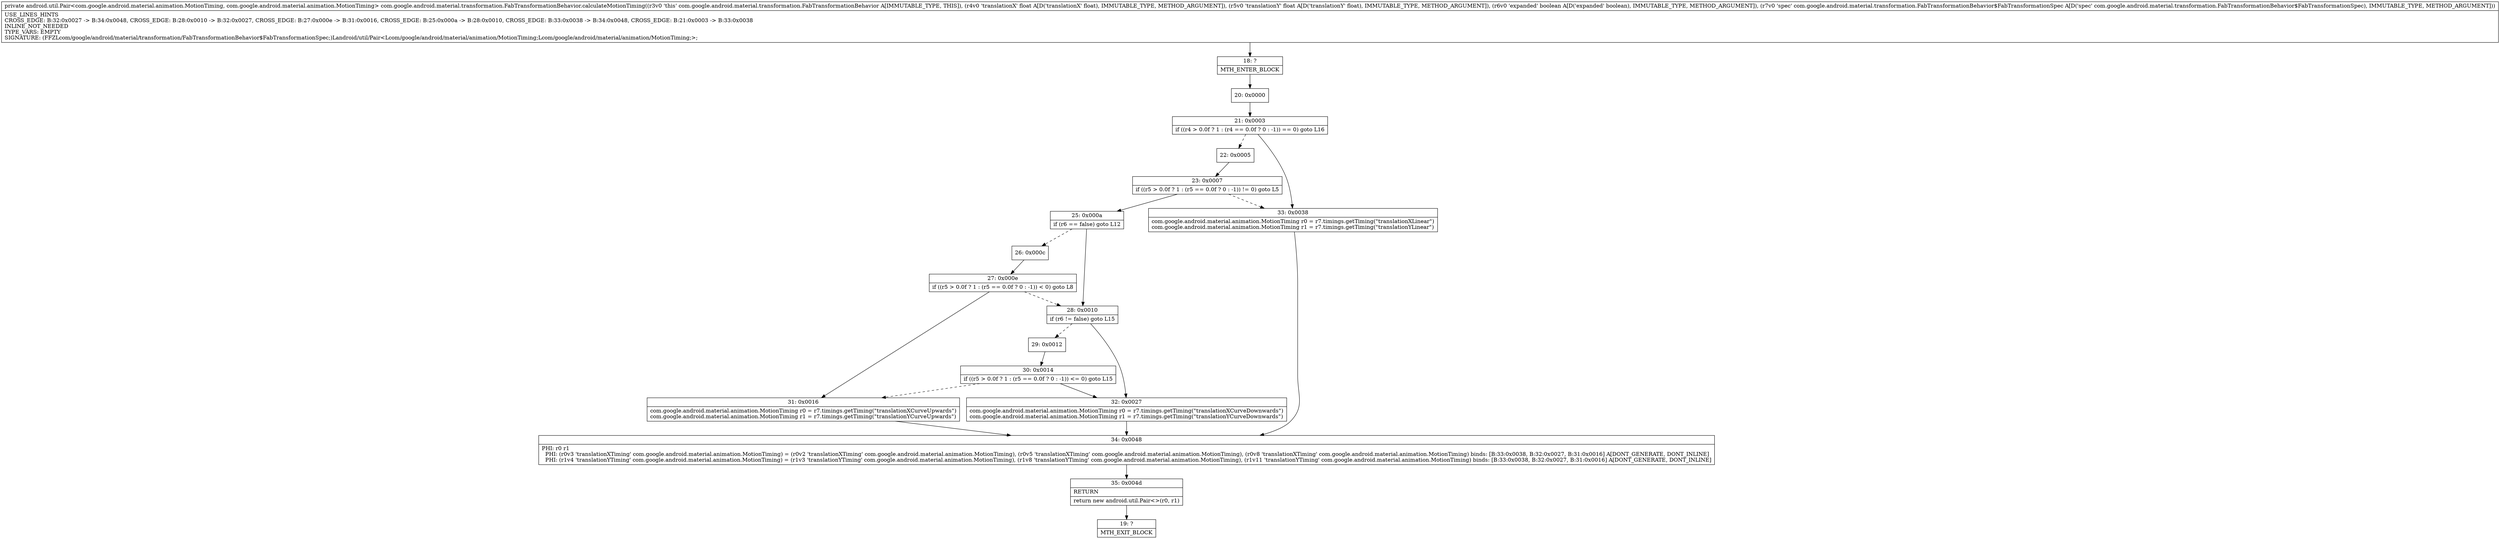 digraph "CFG forcom.google.android.material.transformation.FabTransformationBehavior.calculateMotionTiming(FFZLcom\/google\/android\/material\/transformation\/FabTransformationBehavior$FabTransformationSpec;)Landroid\/util\/Pair;" {
Node_18 [shape=record,label="{18\:\ ?|MTH_ENTER_BLOCK\l}"];
Node_20 [shape=record,label="{20\:\ 0x0000}"];
Node_21 [shape=record,label="{21\:\ 0x0003|if ((r4 \> 0.0f ? 1 : (r4 == 0.0f ? 0 : \-1)) == 0) goto L16\l}"];
Node_22 [shape=record,label="{22\:\ 0x0005}"];
Node_23 [shape=record,label="{23\:\ 0x0007|if ((r5 \> 0.0f ? 1 : (r5 == 0.0f ? 0 : \-1)) != 0) goto L5\l}"];
Node_25 [shape=record,label="{25\:\ 0x000a|if (r6 == false) goto L12\l}"];
Node_26 [shape=record,label="{26\:\ 0x000c}"];
Node_27 [shape=record,label="{27\:\ 0x000e|if ((r5 \> 0.0f ? 1 : (r5 == 0.0f ? 0 : \-1)) \< 0) goto L8\l}"];
Node_31 [shape=record,label="{31\:\ 0x0016|com.google.android.material.animation.MotionTiming r0 = r7.timings.getTiming(\"translationXCurveUpwards\")\lcom.google.android.material.animation.MotionTiming r1 = r7.timings.getTiming(\"translationYCurveUpwards\")\l}"];
Node_34 [shape=record,label="{34\:\ 0x0048|PHI: r0 r1 \l  PHI: (r0v3 'translationXTiming' com.google.android.material.animation.MotionTiming) = (r0v2 'translationXTiming' com.google.android.material.animation.MotionTiming), (r0v5 'translationXTiming' com.google.android.material.animation.MotionTiming), (r0v8 'translationXTiming' com.google.android.material.animation.MotionTiming) binds: [B:33:0x0038, B:32:0x0027, B:31:0x0016] A[DONT_GENERATE, DONT_INLINE]\l  PHI: (r1v4 'translationYTiming' com.google.android.material.animation.MotionTiming) = (r1v3 'translationYTiming' com.google.android.material.animation.MotionTiming), (r1v8 'translationYTiming' com.google.android.material.animation.MotionTiming), (r1v11 'translationYTiming' com.google.android.material.animation.MotionTiming) binds: [B:33:0x0038, B:32:0x0027, B:31:0x0016] A[DONT_GENERATE, DONT_INLINE]\l}"];
Node_35 [shape=record,label="{35\:\ 0x004d|RETURN\l|return new android.util.Pair\<\>(r0, r1)\l}"];
Node_19 [shape=record,label="{19\:\ ?|MTH_EXIT_BLOCK\l}"];
Node_28 [shape=record,label="{28\:\ 0x0010|if (r6 != false) goto L15\l}"];
Node_29 [shape=record,label="{29\:\ 0x0012}"];
Node_30 [shape=record,label="{30\:\ 0x0014|if ((r5 \> 0.0f ? 1 : (r5 == 0.0f ? 0 : \-1)) \<= 0) goto L15\l}"];
Node_32 [shape=record,label="{32\:\ 0x0027|com.google.android.material.animation.MotionTiming r0 = r7.timings.getTiming(\"translationXCurveDownwards\")\lcom.google.android.material.animation.MotionTiming r1 = r7.timings.getTiming(\"translationYCurveDownwards\")\l}"];
Node_33 [shape=record,label="{33\:\ 0x0038|com.google.android.material.animation.MotionTiming r0 = r7.timings.getTiming(\"translationXLinear\")\lcom.google.android.material.animation.MotionTiming r1 = r7.timings.getTiming(\"translationYLinear\")\l}"];
MethodNode[shape=record,label="{private android.util.Pair\<com.google.android.material.animation.MotionTiming, com.google.android.material.animation.MotionTiming\> com.google.android.material.transformation.FabTransformationBehavior.calculateMotionTiming((r3v0 'this' com.google.android.material.transformation.FabTransformationBehavior A[IMMUTABLE_TYPE, THIS]), (r4v0 'translationX' float A[D('translationX' float), IMMUTABLE_TYPE, METHOD_ARGUMENT]), (r5v0 'translationY' float A[D('translationY' float), IMMUTABLE_TYPE, METHOD_ARGUMENT]), (r6v0 'expanded' boolean A[D('expanded' boolean), IMMUTABLE_TYPE, METHOD_ARGUMENT]), (r7v0 'spec' com.google.android.material.transformation.FabTransformationBehavior$FabTransformationSpec A[D('spec' com.google.android.material.transformation.FabTransformationBehavior$FabTransformationSpec), IMMUTABLE_TYPE, METHOD_ARGUMENT]))  | USE_LINES_HINTS\lCROSS_EDGE: B:32:0x0027 \-\> B:34:0x0048, CROSS_EDGE: B:28:0x0010 \-\> B:32:0x0027, CROSS_EDGE: B:27:0x000e \-\> B:31:0x0016, CROSS_EDGE: B:25:0x000a \-\> B:28:0x0010, CROSS_EDGE: B:33:0x0038 \-\> B:34:0x0048, CROSS_EDGE: B:21:0x0003 \-\> B:33:0x0038\lINLINE_NOT_NEEDED\lTYPE_VARS: EMPTY\lSIGNATURE: (FFZLcom\/google\/android\/material\/transformation\/FabTransformationBehavior$FabTransformationSpec;)Landroid\/util\/Pair\<Lcom\/google\/android\/material\/animation\/MotionTiming;Lcom\/google\/android\/material\/animation\/MotionTiming;\>;\l}"];
MethodNode -> Node_18;Node_18 -> Node_20;
Node_20 -> Node_21;
Node_21 -> Node_22[style=dashed];
Node_21 -> Node_33;
Node_22 -> Node_23;
Node_23 -> Node_25;
Node_23 -> Node_33[style=dashed];
Node_25 -> Node_26[style=dashed];
Node_25 -> Node_28;
Node_26 -> Node_27;
Node_27 -> Node_28[style=dashed];
Node_27 -> Node_31;
Node_31 -> Node_34;
Node_34 -> Node_35;
Node_35 -> Node_19;
Node_28 -> Node_29[style=dashed];
Node_28 -> Node_32;
Node_29 -> Node_30;
Node_30 -> Node_31[style=dashed];
Node_30 -> Node_32;
Node_32 -> Node_34;
Node_33 -> Node_34;
}

